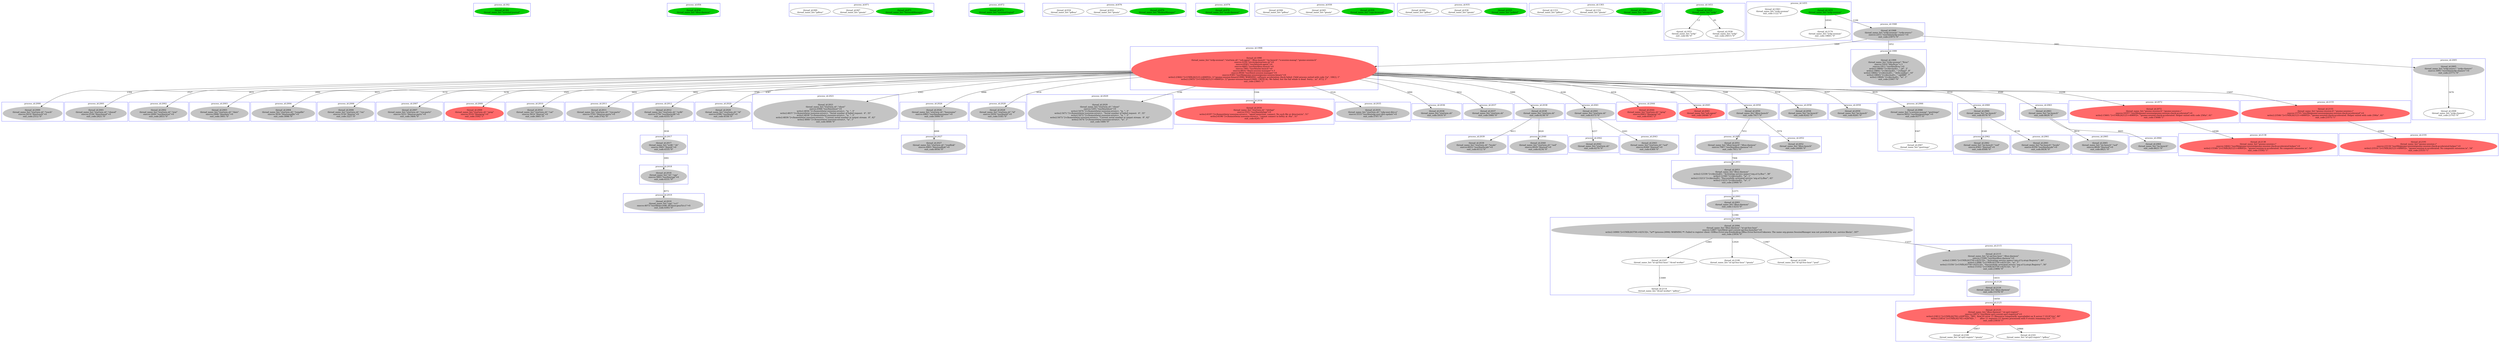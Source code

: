 digraph abc{
subgraph cluster_302 {
302   [label="thread_id:302\nthread_name_list:\"systemd-journal\"", style = filled , color="green3"];
label = "process_id:302";
color = blue;
}
subgraph cluster_856 {
856   [label="thread_id:856\nthread_name_list:\"dbus-daemon\"", style = filled , color="green3"];
label = "process_id:856";
color = blue;
}
subgraph cluster_871 {
871   [label="thread_id:871\nthread_name_list:\"NetworkManager\"", style = filled , color="green3"];
947   [label="thread_id:947\nthread_name_list:\"gmain\""];
949   [label="thread_id:949\nthread_name_list:\"gdbus\""];
label = "process_id:871";
color = blue;
}
subgraph cluster_872 {
872   [label="thread_id:872\nthread_name_list:\"systemd-logind\"", style = filled , color="green3"];
label = "process_id:872";
color = blue;
}
subgraph cluster_876 {
876   [label="thread_id:876\nthread_name_list:\"ModemManager\"", style = filled , color="green3"];
932   [label="thread_id:932\nthread_name_list:\"gmain\""];
934   [label="thread_id:934\nthread_name_list:\"gdbus\""];
label = "process_id:876";
color = blue;
}
subgraph cluster_878 {
878   [label="thread_id:878\nthread_name_list:\"avahi-daemon\"", style = filled , color="green3"];
label = "process_id:878";
color = blue;
}
subgraph cluster_930 {
930   [label="thread_id:930\nthread_name_list:\"cups-browsed\"", style = filled , color="green3"];
945   [label="thread_id:945\nthread_name_list:\"gmain\""];
946   [label="thread_id:946\nthread_name_list:\"gdbus\""];
label = "process_id:930";
color = blue;
}
subgraph cluster_935 {
935   [label="thread_id:935\nthread_name_list:\"polkitd\"", style = filled , color="green3"];
938   [label="thread_id:938\nthread_name_list:\"gmain\""];
940   [label="thread_id:940\nthread_name_list:\"gdbus\""];
label = "process_id:935";
color = blue;
}
subgraph cluster_1303 {
1303   [label="thread_id:1303\nthread_name_list:\"whoopsie\"", style = filled , color="green3"];
1332   [label="thread_id:1332\nthread_name_list:\"gmain\""];
1333   [label="thread_id:1333\nthread_name_list:\"gdbus\""];
label = "process_id:1303";
color = blue;
}
subgraph cluster_1453 {
1453   [label="thread_id:1453\nthread_name_list:\"xrdp\"", style = filled , color="green3"];
1933   [label="thread_id:1933\nthread_name_list:\"xrdp\"\nexit_code:46:\"0\""];
1938   [label="thread_id:1938\nthread_name_list:\"xrdp\"\nexit_code:24015:\"0\""];
label = "process_id:1453";
color = blue;
}
subgraph cluster_1455 {
1455   [label="thread_id:1455\nthread_name_list:\"xrdp-sesman\"", style = filled , color="green3"];
1943   [label="thread_id:1943\nthread_name_list:\"xrdp-sesman\"\nexit_code:1122:\"0\""];
2174   [label="thread_id:2174\nthread_name_list:\"xrdp-sesman\"\nexit_code:18661:\"0\""];
label = "process_id:1455";
color = blue;
}
subgraph cluster_1948 {
1948   [label="thread_id:1948\nthread_name_list:\"xrdp-sesman\",\"xrdp-sessvc\"\nexecve:2211:\"/usr/sbin/xrdp-sessvc\"=0\nexit_code:23975:\"0\"", style = filled , color="grey77"];
label = "process_id:1948";
color = blue;
}
subgraph cluster_1998 {
1998   [label="thread_id:1998\nthread_name_list:\"xrdp-sesman\",\"startwm.sh\",\"ssh-agent\",\"dbus-launch\",\"im-launch\",\"x-session-manag\",\"gnome-session-b\"\nexecve:2250:\"/etc/xrdp/startwm.sh\"=0\nexecve:6583:\"/usr/bin/ssh-agent\"=0\nexecve:6665:\"/usr/bin/dbus-launch\"=0\nexecve:7991:\"/usr/bin/im-launch\"=0\nexecve:8935:\"/bin/x-session-manager\"=-1\nexecve:8936:\"/usr/bin/x-session-manager\"=0\nexecve:9385:\"/usr/lib/gnome-session/gnome-session-binary\"=0\nwrite2:23642:\"2<UNIX:[42123->40695]>, [{\"gnome-session-binary[1998]: WARNING: software acceleration check failed: Child process exited with code 1\\n\", 106}], 1\"\nwrite2:23655:\"2<UNIX:[42123->40695]>, [{\"gnome-session-binary[1998]: CRITICAL: We failed, but the fail whale is dead. Sorry....\\n\", 87}], 1\"\nexit_code:23661:\"1\"", style = filled , color="indianred1"];
label = "process_id:1998";
color = blue;
}
subgraph cluster_1999 {
1999   [label="thread_id:1999\nthread_name_list:\"xrdp-sesman\",\"Xvnc\"\nexecve:1910:\"/bin/Xvnc\"=-1\nexecve:1911:\"/usr/bin/Xvnc\"=0\nwrite2:18840:\"2</dev/null>, \" 24\", 3\"\nwrite2:18841:\"2</dev/null>, \" (32bpp)\", 8\"\nwrite2:18842:\"2</dev/null>, \" little-endian\", 14\"\nwrite2:18843:\"2</dev/null>, \" rgb888\", 7\"\nwrite2:18844:\"2</dev/null>, \"\\n\", 1\"\nexit_code:23947:\"0\"", style = filled , color="grey77"];
label = "process_id:1999";
color = blue;
}
subgraph cluster_2000 {
2000   [label="thread_id:2000\nthread_name_list:\"startwm.sh\",\"touch\"\nexecve:2419:\"/bin/touch\"=0\nexit_code:2512:\"0\"", style = filled , color="grey77"];
label = "process_id:2000";
color = blue;
}
subgraph cluster_2001 {
2001   [label="thread_id:2001\nthread_name_list:\"startwm.sh\",\"chmod\"\nexecve:2536:\"/bin/chmod\"=0\nexit_code:2621:\"0\"", style = filled , color="grey77"];
label = "process_id:2001";
color = blue;
}
subgraph cluster_2002 {
2002   [label="thread_id:2002\nthread_name_list:\"startwm.sh\",\"stat\"\nexecve:2649:\"/usr/bin/stat\"=0\nexit_code:2853:\"0\"", style = filled , color="grey77"];
label = "process_id:2002";
color = blue;
}
subgraph cluster_2003 {
2003   [label="thread_id:2003\nthread_name_list:\"startwm.sh\",\"date\"\nexecve:2908:\"/bin/date\"=0\nexit_code:3001:\"0\"", style = filled , color="grey77"];
label = "process_id:2003";
color = blue;
}
subgraph cluster_2004 {
2004   [label="thread_id:2004\nthread_name_list:\"startwm.sh\",\"tempfile\"\nexecve:3034:\"/bin/tempfile\"=0\nexit_code:3098:\"0\"", style = filled , color="grey77"];
label = "process_id:2004";
color = blue;
}
subgraph cluster_2005 {
2005   [label="thread_id:2005\nthread_name_list:\"xrdp-sessvc\",\"xrdp-chansrv\"\nexecve:3095:\"/usr/sbin/xrdp-chansrv\"=0\nexit_code:23771:\"0\"", style = filled , color="grey77"];
2008   [label="thread_id:2008\nthread_name_list:\"xrdp-chansrv\"\nexit_code:23743:\"0\""];
label = "process_id:2005";
color = blue;
}
subgraph cluster_2006 {
2006   [label="thread_id:2006\nthread_name_list:\"startwm.sh\",\"rm\"\nexecve:3150:\"/bin/rm\"=0\nexit_code:3227:\"0\"", style = filled , color="grey77"];
label = "process_id:2006";
color = blue;
}
subgraph cluster_2007 {
2007   [label="thread_id:2007\nthread_name_list:\"startwm.sh\",\"run-parts\"\nexecve:3251:\"/bin/run-parts\"=0\nexit_code:3464:\"0\"", style = filled , color="grey77"];
label = "process_id:2007";
color = blue;
}
subgraph cluster_2009 {
2009   [label="thread_id:2009\nthread_name_list:\"startwm.sh\",\"grep\"\nexecve:3510:\"/bin/grep\"=0\nexit_code:3592:\"1\"", style = filled , color="indianred1"];
label = "process_id:2009";
color = blue;
}
subgraph cluster_2010 {
2010   [label="thread_id:2010\nthread_name_list:\"startwm.sh\",\"cat\"\nexecve:3614:\"/bin/cat\"=0\nexit_code:3661:\"0\"", style = filled , color="grey77"];
label = "process_id:2010";
color = blue;
}
subgraph cluster_2011 {
2011   [label="thread_id:2011\nthread_name_list:\"startwm.sh\",\"run-parts\"\nexecve:3702:\"/bin/run-parts\"=0\nexit_code:3742:\"0\"", style = filled , color="grey77"];
label = "process_id:2011";
color = blue;
}
subgraph cluster_2012 {
2012   [label="thread_id:2012\nthread_name_list:\"startwm.sh\",\"xrdb\"\nexecve:3754:\"/usr/bin/xrdb\"=0\nexit_code:4355:\"0\"", style = filled , color="grey77"];
label = "process_id:2012";
color = blue;
}
subgraph cluster_2017 {
2017   [label="thread_id:2017\nthread_name_list:\"xrdb\",\"sh\"\nexecve:3942:\"/bin/sh\"=0\nexit_code:4335:\"0\"", style = filled , color="grey77"];
label = "process_id:2017";
color = blue;
}
subgraph cluster_2018 {
2018   [label="thread_id:2018\nthread_name_list:\"sh\",\"cpp\"\nexecve:3993:\"/usr/bin/cpp\"=0\nexit_code:4331:\"0\"", style = filled , color="grey77"];
label = "process_id:2018";
color = blue;
}
subgraph cluster_2019 {
2019   [label="thread_id:2019\nthread_name_list:\"cpp\",\"cc1\"\nexecve:4073:\"/usr/lib/gcc/x86_64-linux-gnu/5/cc1\"=0\nexit_code:4303:\"0\"", style = filled , color="grey77"];
label = "process_id:2019";
color = blue;
}
subgraph cluster_2020 {
2020   [label="thread_id:2020\nthread_name_list:\"startwm.sh\",\"id\"\nexecve:4398:\"/usr/bin/id\"=0\nexit_code:4558:\"0\"", style = filled , color="grey77"];
label = "process_id:2020";
color = blue;
}
subgraph cluster_2021 {
2021   [label="thread_id:2021\nthread_name_list:\"startwm.sh\",\"xhost\"\nexecve:4568:\"/usr/bin/xhost\"=0\nwrite2:4836:\"2</home/elwin/.xsession-errors>, \"\\n  \", 3\"\nwrite2:4837:\"2</home/elwin/.xsession-errors>, \"Serial number of failed request:  6\", 35\"\nwrite2:4838:\"2</home/elwin/.xsession-errors>, \"\\n  \", 3\"\nwrite2:4839:\"2</home/elwin/.xsession-errors>, \"Current serial number in output stream:  8\", 42\"\nwrite2:4840:\"2</home/elwin/.xsession-errors>, \"\\n\", 1\"\nexit_code:4848:\"0\"", style = filled , color="grey77"];
label = "process_id:2021";
color = blue;
}
subgraph cluster_2026 {
2026   [label="thread_id:2026\nthread_name_list:\"startwm.sh\",\"basename\"\nexecve:4963:\"/usr/bin/basename\"=0\nexit_code:5000:\"0\"", style = filled , color="grey77"];
label = "process_id:2026";
color = blue;
}
subgraph cluster_2027 {
2027   [label="thread_id:2027\nthread_name_list:\"startwm.sh\",\"readlink\"\nexecve:4905:\"/bin/readlink\"=0\nexit_code:4956:\"0\"", style = filled , color="grey77"];
label = "process_id:2027";
color = blue;
}
subgraph cluster_2028 {
2028   [label="thread_id:2028\nthread_name_list:\"startwm.sh\",\"id\"\nexecve:5029:\"/usr/bin/id\"=0\nexit_code:5185:\"0\"", style = filled , color="grey77"];
label = "process_id:2028";
color = blue;
}
subgraph cluster_2029 {
2029   [label="thread_id:2029\nthread_name_list:\"startwm.sh\",\"xhost\"\nexecve:5201:\"/usr/bin/xhost\"=0\nwrite2:5470:\"2</home/elwin/.xsession-errors>, \"\\n  \", 3\"\nwrite2:5471:\"2</home/elwin/.xsession-errors>, \"Serial number of failed request:  6\", 35\"\nwrite2:5472:\"2</home/elwin/.xsession-errors>, \"\\n  \", 3\"\nwrite2:5473:\"2</home/elwin/.xsession-errors>, \"Current serial number in output stream:  8\", 42\"\nwrite2:5474:\"2</home/elwin/.xsession-errors>, \"\\n\", 1\"\nexit_code:5480:\"0\"", style = filled , color="grey77"];
label = "process_id:2029";
color = blue;
}
subgraph cluster_2034 {
2034   [label="thread_id:2034\nthread_name_list:\"startwm.sh\",\"xbrlapi\"\nexecve:5521:\"/usr/bin/xbrlapi\"=0\nwrite2:6197:\"2</home/elwin/.xsession-errors>, \"openConnection: connect: No such file or directory\\n\", 51\"\nwrite2:6198:\"2</home/elwin/.xsession-errors>, \"cannot connect to brltty at :0\\n\", 31\"\nexit_code:6201:\"4\"", style = filled , color="indianred1"];
label = "process_id:2034";
color = blue;
}
subgraph cluster_2035 {
2035   [label="thread_id:2035\nthread_name_list:\"startwm.sh\",\"xdg-user-dirs-u\"\nexecve:5533:\"/usr/bin/xdg-user-dirs-update\"=0\nexit_code:5797:\"0\"", style = filled , color="grey77"];
label = "process_id:2035";
color = blue;
}
subgraph cluster_2036 {
2036   [label="thread_id:2036\nthread_name_list:\"startwm.sh\"\nexit_code:5919:\"0\"", style = filled , color="grey77"];
label = "process_id:2036";
color = blue;
}
subgraph cluster_2037 {
2037   [label="thread_id:2037\nthread_name_list:\"startwm.sh\"\nexit_code:5960:\"0\"", style = filled , color="grey77"];
label = "process_id:2037";
color = blue;
}
subgraph cluster_2038 {
2038   [label="thread_id:2038\nthread_name_list:\"startwm.sh\"\nexit_code:6238:\"0\"", style = filled , color="grey77"];
label = "process_id:2038";
color = blue;
}
subgraph cluster_2039 {
2039   [label="thread_id:2039\nthread_name_list:\"startwm.sh\",\"locale\"\nexecve:6022:\"/usr/bin/locale\"=0\nexit_code:6112:\"0\"", style = filled , color="grey77"];
label = "process_id:2039";
color = blue;
}
subgraph cluster_2040 {
2040   [label="thread_id:2040\nthread_name_list:\"startwm.sh\",\"sed\"\nexecve:6029:\"/bin/sed\"=0\nexit_code:6234:\"0\"", style = filled , color="grey77"];
label = "process_id:2040";
color = blue;
}
subgraph cluster_2041 {
2041   [label="thread_id:2041\nthread_name_list:\"startwm.sh\"\nexit_code:6373:\"0\"", style = filled , color="grey77"];
label = "process_id:2041";
color = blue;
}
subgraph cluster_2042 {
2042   [label="thread_id:2042\nthread_name_list:\"startwm.sh\"\nexit_code:6270:\"0\"", style = filled , color="grey77"];
label = "process_id:2042";
color = blue;
}
subgraph cluster_2043 {
2043   [label="thread_id:2043\nthread_name_list:\"startwm.sh\",\"sed\"\nexecve:6268:\"/bin/sed\"=0\nexit_code:6369:\"0\"", style = filled , color="grey77"];
label = "process_id:2043";
color = blue;
}
subgraph cluster_2044 {
2044   [label="thread_id:2044\nthread_name_list:\"startwm.sh\",\"grep\"\nexecve:6463:\"/bin/grep\"=0\nexit_code:6541:\"2\"", style = filled , color="indianred1"];
label = "process_id:2044";
color = blue;
}
subgraph cluster_2045 {
2045   [label="thread_id:2045\nthread_name_list:\"ssh-agent\"\nexit_code:24046:\"2\"", style = filled , color="indianred1"];
label = "process_id:2045";
color = blue;
}
subgraph cluster_2050 {
2050   [label="thread_id:2050\nthread_name_list:\"dbus-launch\"\nexit_code:7917:\"0\"", style = filled , color="grey77"];
label = "process_id:2050";
color = blue;
}
subgraph cluster_2051 {
2051   [label="thread_id:2051\nthread_name_list:\"dbus-launch\",\"dbus-daemon\"\nexecve:7067:\"/usr/bin/dbus-daemon\"=0\nexit_code:7911:\"0\"", style = filled , color="grey77"];
label = "process_id:2051";
color = blue;
}
subgraph cluster_2052 {
2052   [label="thread_id:2052\nthread_name_list:\"dbus-launch\"\nexit_code:24049:\"0\"", style = filled , color="grey77"];
label = "process_id:2052";
color = blue;
}
subgraph cluster_2053 {
2053   [label="thread_id:2053\nthread_name_list:\"dbus-daemon\"\nwrite2:12339:\"2</dev/null>, \"Activating service name='org.a11y.Bus'\", 38\"\nwrite2:12340:\"2</dev/null>, \"\\n\", 1\"\nwrite2:13213:\"2</dev/null>, \"Successfully activated service 'org.a11y.Bus'\", 45\"\nwrite2:13215:\"2</dev/null>, \"\\n\", 1\"\nexit_code:23900:\"0\"", style = filled , color="grey77"];
label = "process_id:2053";
color = blue;
}
subgraph cluster_2058 {
2058   [label="thread_id:2058\nthread_name_list:\"im-launch\"\nexit_code:8242:\"0\"", style = filled , color="grey77"];
label = "process_id:2058";
color = blue;
}
subgraph cluster_2059 {
2059   [label="thread_id:2059\nthread_name_list:\"im-launch\"\nexit_code:8281:\"0\"", style = filled , color="grey77"];
label = "process_id:2059";
color = blue;
}
subgraph cluster_2060 {
2060   [label="thread_id:2060\nthread_name_list:\"im-launch\"\nexit_code:8576:\"0\"", style = filled , color="grey77"];
label = "process_id:2060";
color = blue;
}
subgraph cluster_2061 {
2061   [label="thread_id:2061\nthread_name_list:\"im-launch\",\"locale\"\nexecve:8350:\"/usr/bin/locale\"=0\nexit_code:8436:\"0\"", style = filled , color="grey77"];
label = "process_id:2061";
color = blue;
}
subgraph cluster_2062 {
2062   [label="thread_id:2062\nthread_name_list:\"im-launch\",\"sed\"\nexecve:8361:\"/bin/sed\"=0\nexit_code:8568:\"0\"", style = filled , color="grey77"];
label = "process_id:2062";
color = blue;
}
subgraph cluster_2063 {
2063   [label="thread_id:2063\nthread_name_list:\"im-launch\"\nexit_code:8829:\"0\"", style = filled , color="grey77"];
label = "process_id:2063";
color = blue;
}
subgraph cluster_2064 {
2064   [label="thread_id:2064\nthread_name_list:\"im-launch\"\nexit_code:8621:\"0\"", style = filled , color="grey77"];
label = "process_id:2064";
color = blue;
}
subgraph cluster_2065 {
2065   [label="thread_id:2065\nthread_name_list:\"im-launch\",\"sed\"\nexecve:8628:\"/bin/sed\"=0\nexit_code:8821:\"0\"", style = filled , color="grey77"];
label = "process_id:2065";
color = blue;
}
subgraph cluster_2066 {
2066   [label="thread_id:2066\nthread_name_list:\"x-session-manag\",\"gsettings\"\nexecve:9052:\"/usr/bin/gsettings\"=0\nexit_code:9377:\"0\"", style = filled , color="grey77"];
2067   [label="thread_id:2067\nthread_name_list:\"gsettings\""];
label = "process_id:2066";
color = blue;
}
subgraph cluster_2072 {
2072   [label="thread_id:2072\nthread_name_list:\"gnome-session-b\",\"gnome-session-c\"\nexecve:10357:\"/usr/lib/gnome-session/gnome-session-check-accelerated\"=0\nwrite2:15601:\"2<UNIX:[42123->40695]>, \"gnome-session-check-accelerated: Helper exited with code 256\\n\", 61\"\nexit_code:15648:\"1\"", style = filled , color="indianred1"];
label = "process_id:2072";
color = blue;
}
subgraph cluster_2093 {
2093   [label="thread_id:2093\nthread_name_list:\"dbus-daemon\"\nexit_code:13233:\"0\"", style = filled , color="grey77"];
label = "process_id:2093";
color = blue;
}
subgraph cluster_2094 {
2094   [label="thread_id:2094\nthread_name_list:\"dbus-daemon\",\"at-spi-bus-laun\"\nexecve:12407:\"/usr/lib/at-spi2-core/at-spi-bus-launcher\"=0\nwrite2:14900:\"2<UNIX:[43750->42513]>, \"\\n** (process:2094): WARNING **: Failed to register client: GDBus.Error:org.freedesktop.DBus.Error.ServiceUnknown: The name org.gnome.SessionManager was not provided by any .service files\\n\", 187\"\nexit_code:23954:\"0\"", style = filled , color="grey77"];
2107   [label="thread_id:2107\nthread_name_list:\"at-spi-bus-laun\",\"dconf worker\""];
2108   [label="thread_id:2108\nthread_name_list:\"at-spi-bus-laun\",\"gmain\""];
2109   [label="thread_id:2109\nthread_name_list:\"at-spi-bus-laun\",\"pool\""];
2114   [label="thread_id:2114\nthread_name_list:\"dconf worker\",\"gdbus\""];
label = "process_id:2094";
color = blue;
}
subgraph cluster_2115 {
2115   [label="thread_id:2115\nthread_name_list:\"at-spi-bus-laun\",\"dbus-daemon\"\nexecve:13300:\"/usr/bin/dbus-daemon\"=0\nwrite2:13995:\"2<UNIX:[43750->42513]>, \"Activating service name='org.a11y.atspi.Registry'\", 49\"\nwrite2:13996:\"2<UNIX:[43750->42513]>, \"\\n\", 1\"\nwrite2:15350:\"2<UNIX:[43750->42513]>, \"Successfully activated service 'org.a11y.atspi.Registry'\", 56\"\nwrite2:15352:\"2<UNIX:[43750->42513]>, \"\\n\", 1\"\nexit_code:23894:\"0\"", style = filled , color="grey77"];
label = "process_id:2115";
color = blue;
}
subgraph cluster_2124 {
2124   [label="thread_id:2124\nthread_name_list:\"dbus-daemon\"\nexit_code:15378:\"0\"", style = filled , color="grey77"];
label = "process_id:2124";
color = blue;
}
subgraph cluster_2125 {
2125   [label="thread_id:2125\nthread_name_list:\"dbus-daemon\",\"at-spi2-registr\"\nexecve:14072:\"/usr/lib/at-spi2-core/at-spi2-registryd\"=0\nwrite2:23813:\"2<UNIX:[42792->42870]>, \"XIO:  fatal IO error 11 (Resource temporarily unavailable) on X server \\\":10.0\\\"\\r\\n\", 80\"\nwrite2:23814:\"2<UNIX:[42792->42870]>, \"      after 11 requests (11 known processed) with 0 events remaining.\\r\\n\", 71\"\nexit_code:23818:\"1\"", style = filled , color="indianred1"];
2160   [label="thread_id:2160\nthread_name_list:\"at-spi2-registr\",\"gmain\""];
2161   [label="thread_id:2161\nthread_name_list:\"at-spi2-registr\",\"gdbus\""];
label = "process_id:2125";
color = blue;
}
subgraph cluster_2138 {
2138   [label="thread_id:2138\nthread_name_list:\"gnome-session-c\"\nexecve:14642:\"/usr/lib/gnome-session/gnome-session-check-accelerated-helper\"=0\nwrite2:15540:\"2<UNIX:[42123->40695]>, \"gnome-session-is-accelerated: No composite extension.\\n\", 54\"\nexit_code:15592:\"1\"", style = filled , color="indianred1"];
label = "process_id:2138";
color = blue;
}
subgraph cluster_2155 {
2155   [label="thread_id:2155\nthread_name_list:\"gnome-session-b\",\"gnome-session-c\"\nexecve:15755:\"/usr/lib/gnome-session/gnome-session-check-accelerated\"=0\nwrite2:23546:\"2<UNIX:[42123->40695]>, \"gnome-session-check-accelerated: Helper exited with code 256\\n\", 61\"\nexit_code:23575:\"1\"", style = filled , color="indianred1"];
label = "process_id:2155";
color = blue;
}
subgraph cluster_2191 {
2191   [label="thread_id:2191\nthread_name_list:\"gnome-session-c\"\nexecve:23118:\"/usr/lib/gnome-session/gnome-session-check-accelerated-helper\"=0\nwrite2:23510:\"2<UNIX:[42123->40695]>, \"gnome-session-is-accelerated: No composite extension.\\n\", 54\"\nexit_code:23535:\"1\"", style = filled , color="indianred1"];
label = "process_id:2191";
color = blue;
}



















1453 -> 1933   [label="13"];
1453 -> 1938   [label="65"];

1455 -> 1948   [label="1106"];
1455 -> 2174   [label="18501"];




1948 -> 1998   [label="1849"];
1948 -> 1999   [label="1852"];
1948 -> 2005   [label="3082"];

1998 -> 2000   [label="2394"];
1998 -> 2001   [label="2527"];
1998 -> 2002   [label="2631"];
1998 -> 2003   [label="2890"];
1998 -> 2004   [label="3015"];
1998 -> 2006   [label="3132"];
1998 -> 2007   [label="3236"];
1998 -> 2009   [label="3505"];
1998 -> 2010   [label="3604"];
1998 -> 2011   [label="3692"];
1998 -> 2012   [label="3749"];
1998 -> 2020   [label="4387"];
1998 -> 2021   [label="4563"];
1998 -> 2026   [label="4888"];
1998 -> 2028   [label="5018"];
1998 -> 2029   [label="5196"];
1998 -> 2034   [label="5506"];
1998 -> 2035   [label="5524"];
1998 -> 2036   [label="5890"];
1998 -> 2037   [label="5932"];
1998 -> 2038   [label="5989"];
1998 -> 2041   [label="6246"];
1998 -> 2044   [label="6458"];
1998 -> 2045   [label="6661"];
1998 -> 2050   [label="7048"];
1998 -> 2058   [label="8218"];
1998 -> 2059   [label="8257"];
1998 -> 2060   [label="8316"];
1998 -> 2063   [label="8589"];
1998 -> 2066   [label="9035"];
1998 -> 2072   [label="10298"];
1998 -> 2155   [label="15697"];







2005 -> 2008   [label="3476"];







2012 -> 2017   [label="3938"];

2017 -> 2018   [label="3991"];

2018 -> 2019   [label="4072"];




2026 -> 2027   [label="4898"];








2038 -> 2039   [label="6011"];
2038 -> 2040   [label="6020"];



2041 -> 2042   [label="6257"];
2041 -> 2043   [label="6261"];





2050 -> 2051   [label="7051"];
2050 -> 2052   [label="7074"];

2051 -> 2053   [label="7908"];


2053 -> 2093   [label="12371"];



2060 -> 2061   [label="8339"];
2060 -> 2062   [label="8348"];



2063 -> 2064   [label="8605"];
2063 -> 2065   [label="8614"];



2066 -> 2067   [label="9367"];


2072 -> 2138   [label="14586"];

2093 -> 2094   [label="12384"];

2094 -> 2107   [label="12861"];
2094 -> 2108   [label="12920"];
2094 -> 2109   [label="12967"];
2094 -> 2115   [label="13257"];

2107 -> 2114   [label="13089"];




2115 -> 2124   [label="14031"];

2124 -> 2125   [label="14050"];

2125 -> 2160   [label="16857"];
2125 -> 2161   [label="16866"];


2155 -> 2191   [label="23060"];





}

